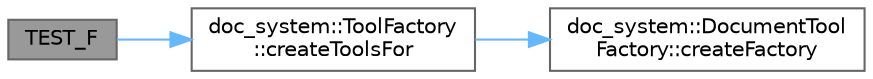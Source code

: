 digraph "TEST_F"
{
 // INTERACTIVE_SVG=YES
 // LATEX_PDF_SIZE
  bgcolor="transparent";
  edge [fontname=Helvetica,fontsize=10,labelfontname=Helvetica,labelfontsize=10];
  node [fontname=Helvetica,fontsize=10,shape=box,height=0.2,width=0.4];
  rankdir="LR";
  Node1 [id="Node000001",label="TEST_F",height=0.2,width=0.4,color="gray40", fillcolor="grey60", style="filled", fontcolor="black",tooltip=" "];
  Node1 -> Node2 [id="edge1_Node000001_Node000002",color="steelblue1",style="solid",tooltip=" "];
  Node2 [id="Node000002",label="doc_system::ToolFactory\l::createToolsFor",height=0.2,width=0.4,color="grey40", fillcolor="white", style="filled",URL="$classdoc__system_1_1_tool_factory.html#adc4a0339cdf91f8f689c602b09c184f5",tooltip=" "];
  Node2 -> Node3 [id="edge2_Node000002_Node000003",color="steelblue1",style="solid",tooltip=" "];
  Node3 [id="Node000003",label="doc_system::DocumentTool\lFactory::createFactory",height=0.2,width=0.4,color="grey40", fillcolor="white", style="filled",URL="$classdoc__system_1_1_document_tool_factory.html#a51272d6b1dec6eec0d21a2e7033e0f38",tooltip=" "];
}
